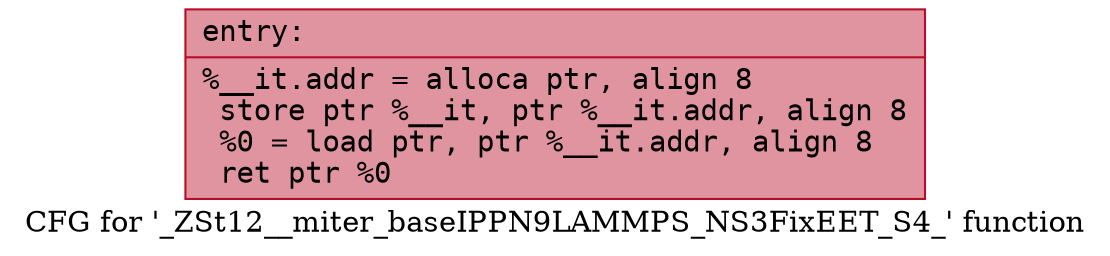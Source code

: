 digraph "CFG for '_ZSt12__miter_baseIPPN9LAMMPS_NS3FixEET_S4_' function" {
	label="CFG for '_ZSt12__miter_baseIPPN9LAMMPS_NS3FixEET_S4_' function";

	Node0x561f1652a1c0 [shape=record,color="#b70d28ff", style=filled, fillcolor="#b70d2870" fontname="Courier",label="{entry:\l|  %__it.addr = alloca ptr, align 8\l  store ptr %__it, ptr %__it.addr, align 8\l  %0 = load ptr, ptr %__it.addr, align 8\l  ret ptr %0\l}"];
}
